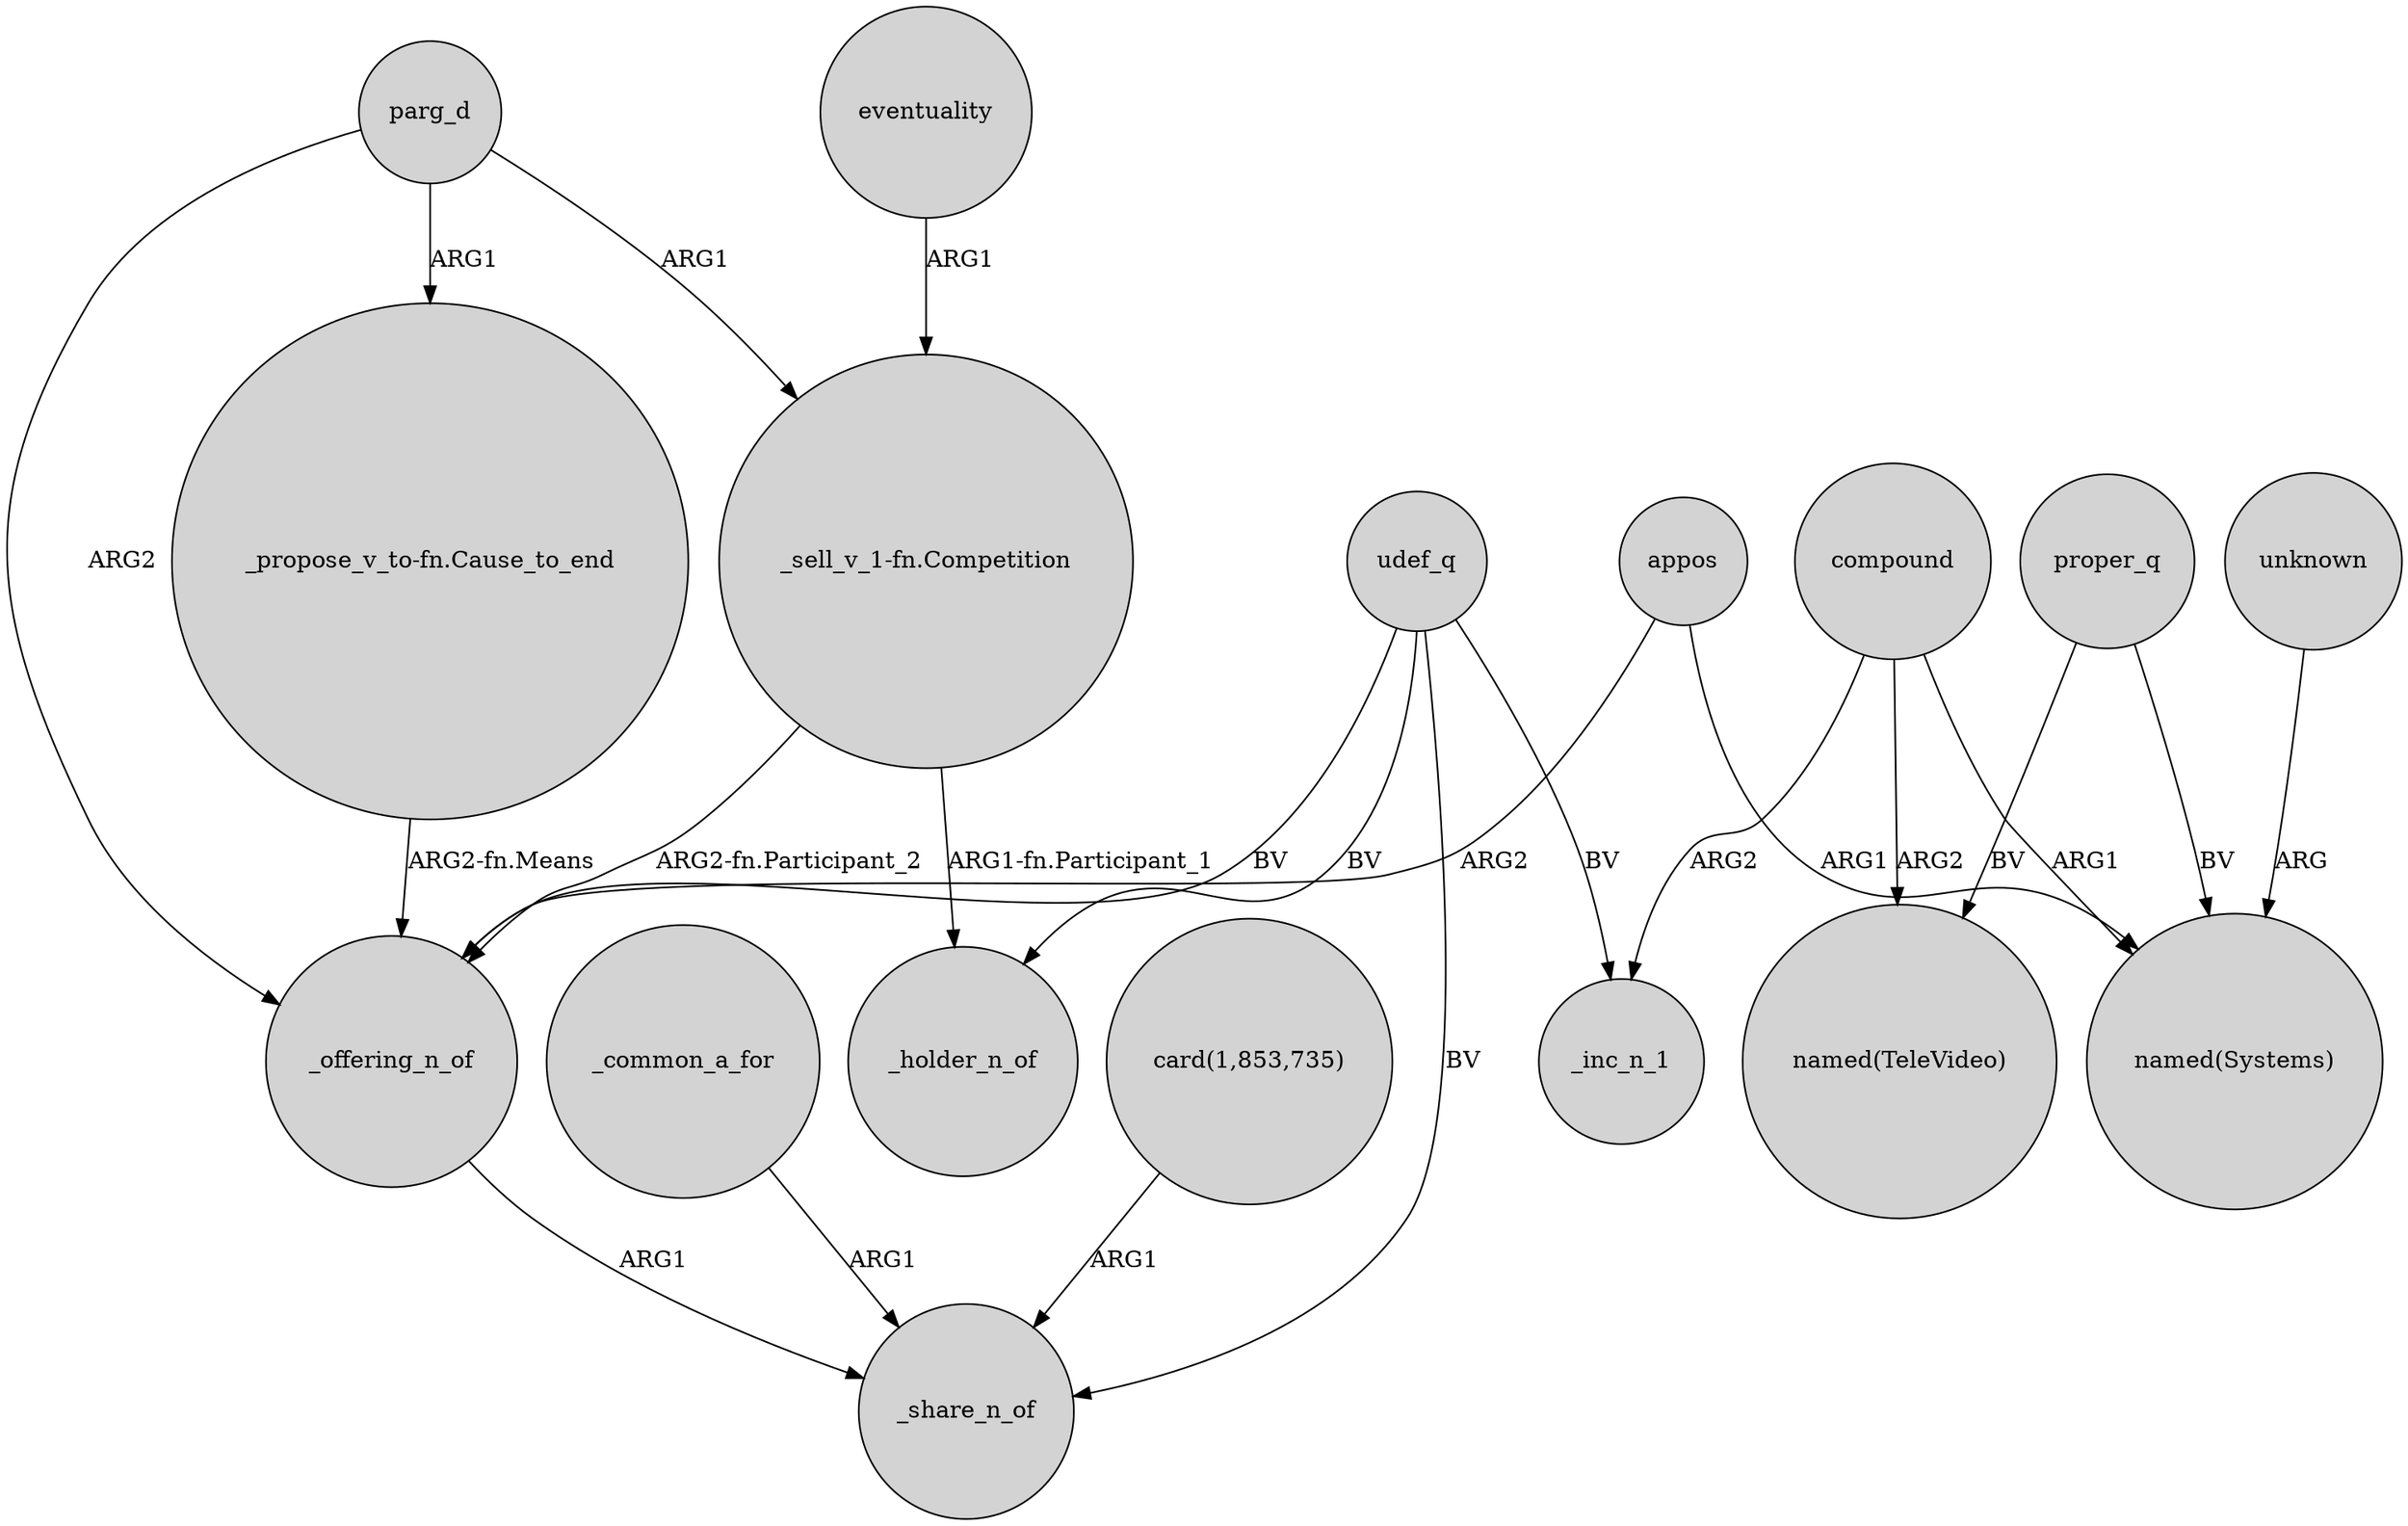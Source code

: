 digraph {
	node [shape=circle style=filled]
	eventuality -> "_sell_v_1-fn.Competition" [label=ARG1]
	appos -> "named(Systems)" [label=ARG1]
	appos -> _offering_n_of [label=ARG2]
	parg_d -> "_sell_v_1-fn.Competition" [label=ARG1]
	_common_a_for -> _share_n_of [label=ARG1]
	_offering_n_of -> _share_n_of [label=ARG1]
	udef_q -> _inc_n_1 [label=BV]
	compound -> "named(TeleVideo)" [label=ARG2]
	compound -> _inc_n_1 [label=ARG2]
	parg_d -> "_propose_v_to-fn.Cause_to_end" [label=ARG1]
	proper_q -> "named(Systems)" [label=BV]
	udef_q -> _holder_n_of [label=BV]
	compound -> "named(Systems)" [label=ARG1]
	udef_q -> _share_n_of [label=BV]
	proper_q -> "named(TeleVideo)" [label=BV]
	"_propose_v_to-fn.Cause_to_end" -> _offering_n_of [label="ARG2-fn.Means"]
	"card(1,853,735)" -> _share_n_of [label=ARG1]
	unknown -> "named(Systems)" [label=ARG]
	"_sell_v_1-fn.Competition" -> _offering_n_of [label="ARG2-fn.Participant_2"]
	parg_d -> _offering_n_of [label=ARG2]
	"_sell_v_1-fn.Competition" -> _holder_n_of [label="ARG1-fn.Participant_1"]
	udef_q -> _offering_n_of [label=BV]
}
